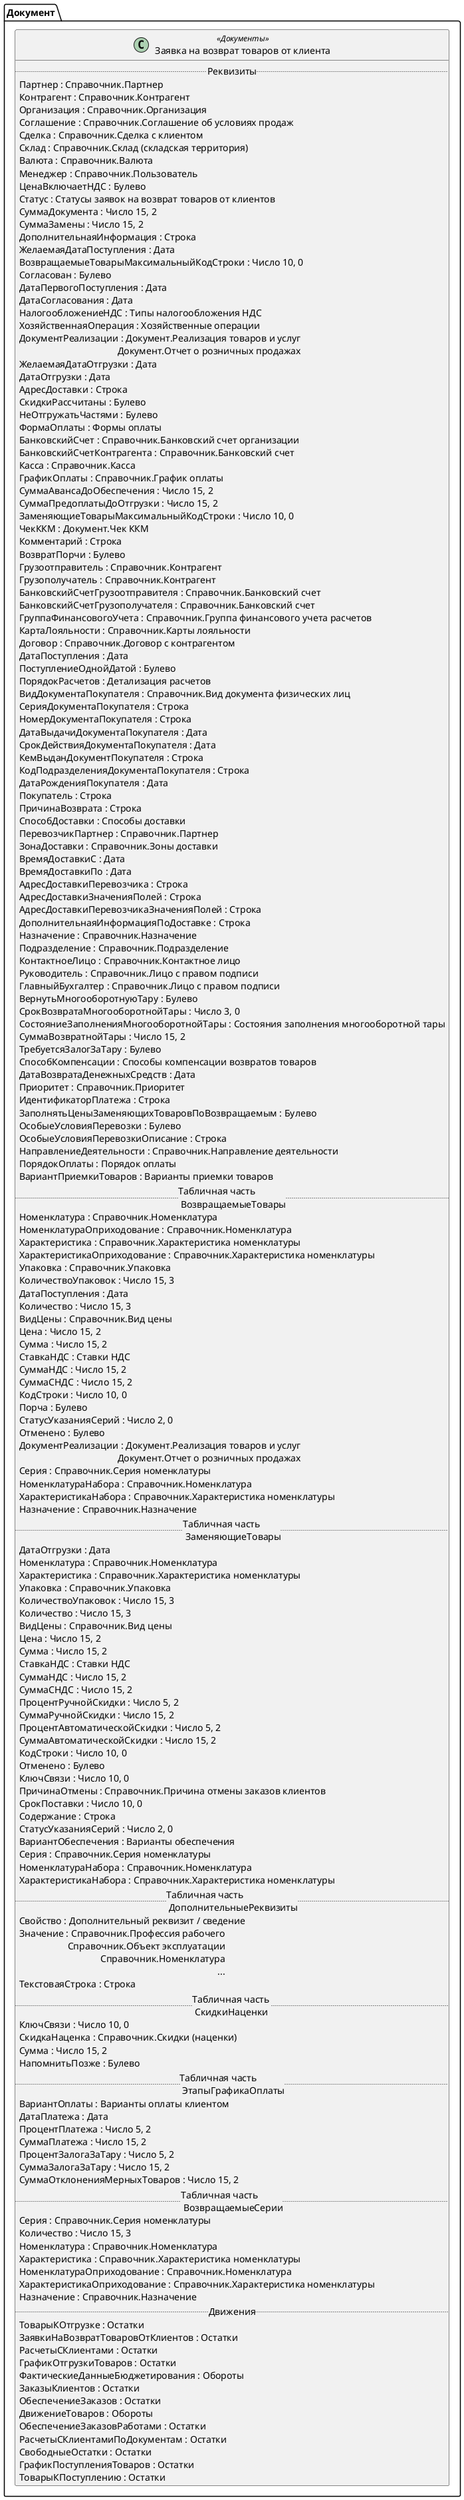 ﻿@startuml ЗаявкаНаВозвратТоваровОтКлиента
'!include templates.wsd
'..\include templates.wsd
class Документ.ЗаявкаНаВозвратТоваровОтКлиента as "Заявка на возврат товаров от клиента" <<Документы>>
{
..Реквизиты..
Партнер : Справочник.Партнер
Контрагент : Справочник.Контрагент
Организация : Справочник.Организация
Соглашение : Справочник.Соглашение об условиях продаж
Сделка : Справочник.Сделка с клиентом
Склад : Справочник.Склад (складская территория)
Валюта : Справочник.Валюта
Менеджер : Справочник.Пользователь
ЦенаВключаетНДС : Булево
Статус : Статусы заявок на возврат товаров от клиентов
СуммаДокумента : Число 15, 2
СуммаЗамены : Число 15, 2
ДополнительнаяИнформация : Строка
ЖелаемаяДатаПоступления : Дата
ВозвращаемыеТоварыМаксимальныйКодСтроки : Число 10, 0
Согласован : Булево
ДатаПервогоПоступления : Дата
ДатаСогласования : Дата
НалогообложениеНДС : Типы налогообложения НДС
ХозяйственнаяОперация : Хозяйственные операции
ДокументРеализации : Документ.Реализация товаров и услуг\rДокумент.Отчет о розничных продажах
ЖелаемаяДатаОтгрузки : Дата
ДатаОтгрузки : Дата
АдресДоставки : Строка
СкидкиРассчитаны : Булево
НеОтгружатьЧастями : Булево
ФормаОплаты : Формы оплаты
БанковскийСчет : Справочник.Банковский счет организации
БанковскийСчетКонтрагента : Справочник.Банковский счет
Касса : Справочник.Касса
ГрафикОплаты : Справочник.График оплаты
СуммаАвансаДоОбеспечения : Число 15, 2
СуммаПредоплатыДоОтгрузки : Число 15, 2
ЗаменяющиеТоварыМаксимальныйКодСтроки : Число 10, 0
ЧекККМ : Документ.Чек ККМ
Комментарий : Строка
ВозвратПорчи : Булево
Грузоотправитель : Справочник.Контрагент
Грузополучатель : Справочник.Контрагент
БанковскийСчетГрузоотправителя : Справочник.Банковский счет
БанковскийСчетГрузополучателя : Справочник.Банковский счет
ГруппаФинансовогоУчета : Справочник.Группа финансового учета расчетов
КартаЛояльности : Справочник.Карты лояльности
Договор : Справочник.Договор с контрагентом
ДатаПоступления : Дата
ПоступлениеОднойДатой : Булево
ПорядокРасчетов : Детализация расчетов
ВидДокументаПокупателя : Справочник.Вид документа физических лиц
СерияДокументаПокупателя : Строка
НомерДокументаПокупателя : Строка
ДатаВыдачиДокументаПокупателя : Дата
СрокДействияДокументаПокупателя : Дата
КемВыданДокументПокупателя : Строка
КодПодразделенияДокументаПокупателя : Строка
ДатаРожденияПокупателя : Дата
Покупатель : Строка
ПричинаВозврата : Строка
СпособДоставки : Способы доставки
ПеревозчикПартнер : Справочник.Партнер
ЗонаДоставки : Справочник.Зоны доставки
ВремяДоставкиС : Дата
ВремяДоставкиПо : Дата
АдресДоставкиПеревозчика : Строка
АдресДоставкиЗначенияПолей : Строка
АдресДоставкиПеревозчикаЗначенияПолей : Строка
ДополнительнаяИнформацияПоДоставке : Строка
Назначение : Справочник.Назначение
Подразделение : Справочник.Подразделение
КонтактноеЛицо : Справочник.Контактное лицо
Руководитель : Справочник.Лицо с правом подписи
ГлавныйБухгалтер : Справочник.Лицо с правом подписи
ВернутьМногооборотнуюТару : Булево
СрокВозвратаМногооборотнойТары : Число 3, 0
СостояниеЗаполненияМногооборотнойТары : Состояния заполнения многооборотной тары
СуммаВозвратнойТары : Число 15, 2
ТребуетсяЗалогЗаТару : Булево
СпособКомпенсации : Способы компенсации возвратов товаров
ДатаВозвратаДенежныхСредств : Дата
Приоритет : Справочник.Приоритет
ИдентификаторПлатежа : Строка
ЗаполнятьЦеныЗаменяющихТоваровПоВозвращаемым : Булево
ОсобыеУсловияПеревозки : Булево
ОсобыеУсловияПеревозкиОписание : Строка
НаправлениеДеятельности : Справочник.Направление деятельности
ПорядокОплаты : Порядок оплаты
ВариантПриемкиТоваров : Варианты приемки товаров
..Табличная часть \n ВозвращаемыеТовары..
Номенклатура : Справочник.Номенклатура
НоменклатураОприходование : Справочник.Номенклатура
Характеристика : Справочник.Характеристика номенклатуры
ХарактеристикаОприходование : Справочник.Характеристика номенклатуры
Упаковка : Справочник.Упаковка
КоличествоУпаковок : Число 15, 3
ДатаПоступления : Дата
Количество : Число 15, 3
ВидЦены : Справочник.Вид цены
Цена : Число 15, 2
Сумма : Число 15, 2
СтавкаНДС : Ставки НДС
СуммаНДС : Число 15, 2
СуммаСНДС : Число 15, 2
КодСтроки : Число 10, 0
Порча : Булево
СтатусУказанияСерий : Число 2, 0
Отменено : Булево
ДокументРеализации : Документ.Реализация товаров и услуг\rДокумент.Отчет о розничных продажах
Серия : Справочник.Серия номенклатуры
НоменклатураНабора : Справочник.Номенклатура
ХарактеристикаНабора : Справочник.Характеристика номенклатуры
Назначение : Справочник.Назначение
..Табличная часть \n ЗаменяющиеТовары..
ДатаОтгрузки : Дата
Номенклатура : Справочник.Номенклатура
Характеристика : Справочник.Характеристика номенклатуры
Упаковка : Справочник.Упаковка
КоличествоУпаковок : Число 15, 3
Количество : Число 15, 3
ВидЦены : Справочник.Вид цены
Цена : Число 15, 2
Сумма : Число 15, 2
СтавкаНДС : Ставки НДС
СуммаНДС : Число 15, 2
СуммаСНДС : Число 15, 2
ПроцентРучнойСкидки : Число 5, 2
СуммаРучнойСкидки : Число 15, 2
ПроцентАвтоматическойСкидки : Число 5, 2
СуммаАвтоматическойСкидки : Число 15, 2
КодСтроки : Число 10, 0
Отменено : Булево
КлючСвязи : Число 10, 0
ПричинаОтмены : Справочник.Причина отмены заказов клиентов
СрокПоставки : Число 10, 0
Содержание : Строка
СтатусУказанияСерий : Число 2, 0
ВариантОбеспечения : Варианты обеспечения
Серия : Справочник.Серия номенклатуры
НоменклатураНабора : Справочник.Номенклатура
ХарактеристикаНабора : Справочник.Характеристика номенклатуры
..Табличная часть \n ДополнительныеРеквизиты..
Свойство : Дополнительный реквизит / сведение
Значение : Справочник.Профессия рабочего\rСправочник.Объект эксплуатации\rСправочник.Номенклатура\r...
ТекстоваяСтрока : Строка
..Табличная часть \n СкидкиНаценки..
КлючСвязи : Число 10, 0
СкидкаНаценка : Справочник.Скидки (наценки)
Сумма : Число 15, 2
НапомнитьПозже : Булево
..Табличная часть \n ЭтапыГрафикаОплаты..
ВариантОплаты : Варианты оплаты клиентом
ДатаПлатежа : Дата
ПроцентПлатежа : Число 5, 2
СуммаПлатежа : Число 15, 2
ПроцентЗалогаЗаТару : Число 5, 2
СуммаЗалогаЗаТару : Число 15, 2
СуммаОтклоненияМерныхТоваров : Число 15, 2
..Табличная часть \n ВозвращаемыеСерии..
Серия : Справочник.Серия номенклатуры
Количество : Число 15, 3
Номенклатура : Справочник.Номенклатура
Характеристика : Справочник.Характеристика номенклатуры
НоменклатураОприходование : Справочник.Номенклатура
ХарактеристикаОприходование : Справочник.Характеристика номенклатуры
Назначение : Справочник.Назначение
..Движения..
ТоварыКОтгрузке : Остатки
ЗаявкиНаВозвратТоваровОтКлиентов : Остатки
РасчетыСКлиентами : Остатки
ГрафикОтгрузкиТоваров : Остатки
ФактическиеДанныеБюджетирования : Обороты
ЗаказыКлиентов : Остатки
ОбеспечениеЗаказов : Остатки
ДвижениеТоваров : Обороты
ОбеспечениеЗаказовРаботами : Остатки
РасчетыСКлиентамиПоДокументам : Остатки
СвободныеОстатки : Остатки
ГрафикПоступленияТоваров : Остатки
ТоварыКПоступлению : Остатки
}
@enduml
